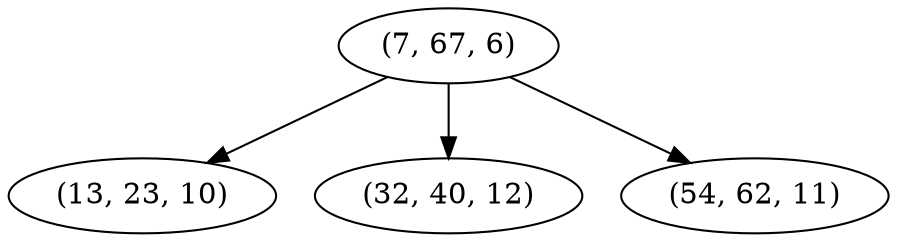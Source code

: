 digraph tree {
    "(7, 67, 6)";
    "(13, 23, 10)";
    "(32, 40, 12)";
    "(54, 62, 11)";
    "(7, 67, 6)" -> "(13, 23, 10)";
    "(7, 67, 6)" -> "(32, 40, 12)";
    "(7, 67, 6)" -> "(54, 62, 11)";
}
